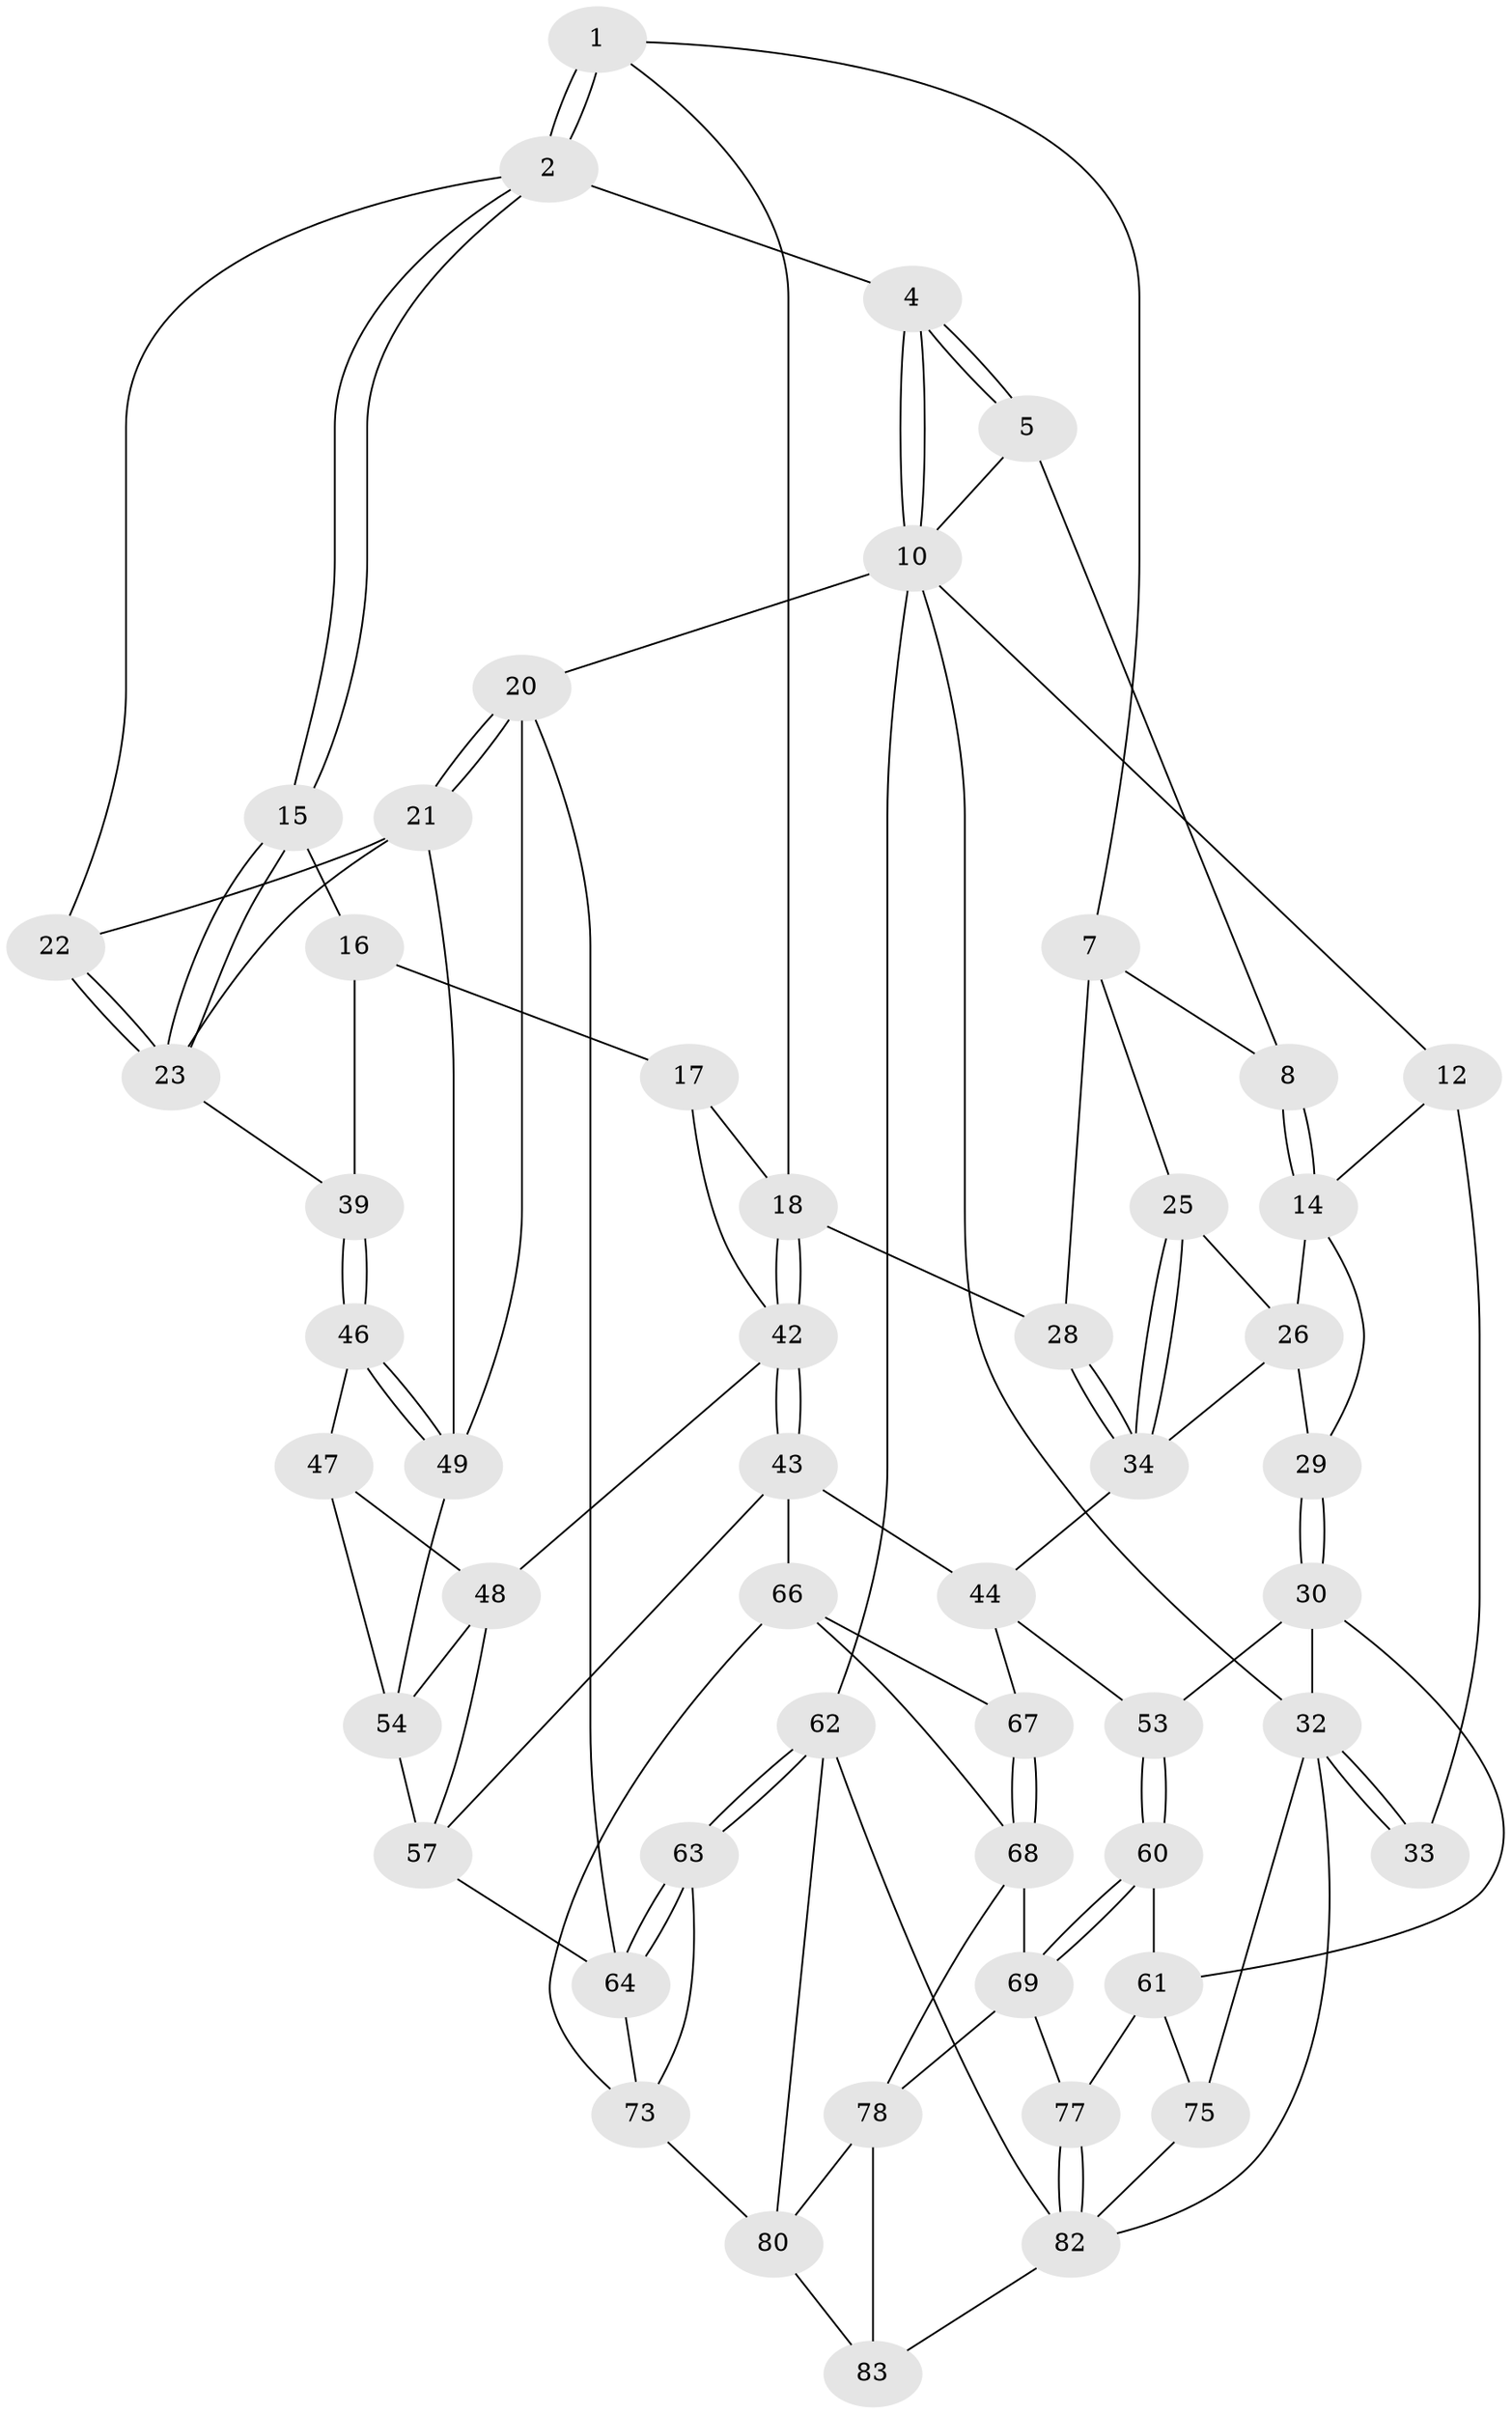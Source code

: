 // original degree distribution, {3: 0.023529411764705882, 5: 0.5411764705882353, 4: 0.23529411764705882, 6: 0.2}
// Generated by graph-tools (version 1.1) at 2025/42/03/06/25 10:42:33]
// undirected, 52 vertices, 116 edges
graph export_dot {
graph [start="1"]
  node [color=gray90,style=filled];
  1 [pos="+0.5829669454092637+0",super="+6"];
  2 [pos="+0.7207200079190985+0.09157736573127266",super="+3"];
  4 [pos="+1+0"];
  5 [pos="+0.541886410672251+0",super="+9"];
  7 [pos="+0.44363301882725636+0.147892797331766",super="+24"];
  8 [pos="+0.3510137387711267+0"];
  10 [pos="+1+0",super="+11"];
  12 [pos="+0+0.03840705811475244",super="+13"];
  14 [pos="+0.2649333518615275+0.03473080199477073",super="+27"];
  15 [pos="+0.7188820397951435+0.16296812774141753"];
  16 [pos="+0.7007107759527116+0.18484216855734623",super="+40"];
  17 [pos="+0.6113592442509415+0.21786651573670132",super="+41"];
  18 [pos="+0.578623403642853+0.22089330517440553",super="+19"];
  20 [pos="+1+0.12337457793606603",super="+50"];
  21 [pos="+1+0.18942496259929598",super="+37"];
  22 [pos="+0.8910248410408828+0.12152885485169668"];
  23 [pos="+0.847508142049641+0.23129966117731526",super="+38"];
  25 [pos="+0.42806475371027186+0.19394028880880054"];
  26 [pos="+0.3862929311096457+0.19580466271281152",super="+36"];
  28 [pos="+0.5461347133098944+0.21779551384578347"];
  29 [pos="+0.23523722209390965+0.28721947557069705"];
  30 [pos="+0.09924901634582213+0.3755550823874957",super="+31"];
  32 [pos="+0+0.4017055564817241",super="+65"];
  33 [pos="+0+0.28726220380558193"];
  34 [pos="+0.4264732249548717+0.3227064409845827",super="+35"];
  39 [pos="+0.7681327553819103+0.3235905871026228"];
  42 [pos="+0.5893004961460866+0.4083609161107008",super="+45"];
  43 [pos="+0.48332169899121075+0.4501347494307304",super="+59"];
  44 [pos="+0.46565417694129146+0.4485125987443352",super="+52"];
  46 [pos="+0.7764519679937224+0.377519086713153"];
  47 [pos="+0.7336175569790152+0.4209927414485012"];
  48 [pos="+0.6057236468043152+0.4166231674226638",super="+56"];
  49 [pos="+1+0.4888890940971177",super="+51"];
  53 [pos="+0.28404127242959337+0.5014417657629181"];
  54 [pos="+0.8668752699591362+0.5715731180211445",super="+55"];
  57 [pos="+0.6371979047725547+0.662508034643976",super="+58"];
  60 [pos="+0.2322861015394096+0.6363739589524765"];
  61 [pos="+0.19156154169833856+0.6365644213566001",super="+74"];
  62 [pos="+1+1"];
  63 [pos="+1+0.7546556501944042"];
  64 [pos="+1+0.7381156353250858",super="+72"];
  66 [pos="+0.43970762166131944+0.6358373290846183",super="+70"];
  67 [pos="+0.4006388522543303+0.5997359735596661"];
  68 [pos="+0.3353098068565595+0.6672757049410801",super="+71"];
  69 [pos="+0.2466195563378072+0.6458903085324156",super="+76"];
  73 [pos="+0.6027659073489748+0.785816779829847",super="+79"];
  75 [pos="+0+0.7828473168459883"];
  77 [pos="+0.23092226962464987+0.8370195323837637"];
  78 [pos="+0.3450645521297122+0.8370428213310617",super="+81"];
  80 [pos="+0.6284826925300769+0.9641026812107589",super="+85"];
  82 [pos="+0.15625150189034795+0.8897679008159377",super="+84"];
  83 [pos="+0.36558723164826856+1"];
  1 -- 2;
  1 -- 2;
  1 -- 18;
  1 -- 7;
  2 -- 15;
  2 -- 15;
  2 -- 4;
  2 -- 22;
  4 -- 5;
  4 -- 5;
  4 -- 10;
  4 -- 10;
  5 -- 8;
  5 -- 10;
  7 -- 8;
  7 -- 25;
  7 -- 28;
  8 -- 14;
  8 -- 14;
  10 -- 20;
  10 -- 62;
  10 -- 12;
  10 -- 32;
  12 -- 33 [weight=2];
  12 -- 14;
  14 -- 26;
  14 -- 29;
  15 -- 16;
  15 -- 23;
  15 -- 23;
  16 -- 17 [weight=2];
  16 -- 39;
  17 -- 18;
  17 -- 42;
  18 -- 42;
  18 -- 42;
  18 -- 28;
  20 -- 21;
  20 -- 21;
  20 -- 64;
  20 -- 49;
  21 -- 22;
  21 -- 49;
  21 -- 23;
  22 -- 23;
  22 -- 23;
  23 -- 39;
  25 -- 26;
  25 -- 34;
  25 -- 34;
  26 -- 34;
  26 -- 29;
  28 -- 34;
  28 -- 34;
  29 -- 30;
  29 -- 30;
  30 -- 53;
  30 -- 32;
  30 -- 61;
  32 -- 33;
  32 -- 33;
  32 -- 75;
  32 -- 82;
  34 -- 44;
  39 -- 46;
  39 -- 46;
  42 -- 43;
  42 -- 43;
  42 -- 48;
  43 -- 44;
  43 -- 57;
  43 -- 66;
  44 -- 67;
  44 -- 53;
  46 -- 47;
  46 -- 49;
  46 -- 49;
  47 -- 48;
  47 -- 54;
  48 -- 57;
  48 -- 54;
  49 -- 54;
  53 -- 60;
  53 -- 60;
  54 -- 57;
  57 -- 64;
  60 -- 61;
  60 -- 69;
  60 -- 69;
  61 -- 75;
  61 -- 77;
  62 -- 63;
  62 -- 63;
  62 -- 80;
  62 -- 82;
  63 -- 64;
  63 -- 64;
  63 -- 73;
  64 -- 73;
  66 -- 67;
  66 -- 73;
  66 -- 68;
  67 -- 68;
  67 -- 68;
  68 -- 69;
  68 -- 78;
  69 -- 77;
  69 -- 78;
  73 -- 80;
  75 -- 82;
  77 -- 82;
  77 -- 82;
  78 -- 80;
  78 -- 83;
  80 -- 83;
  82 -- 83;
}
